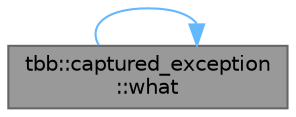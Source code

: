 digraph "tbb::captured_exception::what"
{
 // LATEX_PDF_SIZE
  bgcolor="transparent";
  edge [fontname=Helvetica,fontsize=10,labelfontname=Helvetica,labelfontsize=10];
  node [fontname=Helvetica,fontsize=10,shape=box,height=0.2,width=0.4];
  rankdir="LR";
  Node1 [id="Node000001",label="tbb::captured_exception\l::what",height=0.2,width=0.4,color="gray40", fillcolor="grey60", style="filled", fontcolor="black",tooltip="Returns the result of originally intercepted exception's what() method."];
  Node1 -> Node1 [id="edge1_Node000001_Node000001",color="steelblue1",style="solid",tooltip=" "];
}
